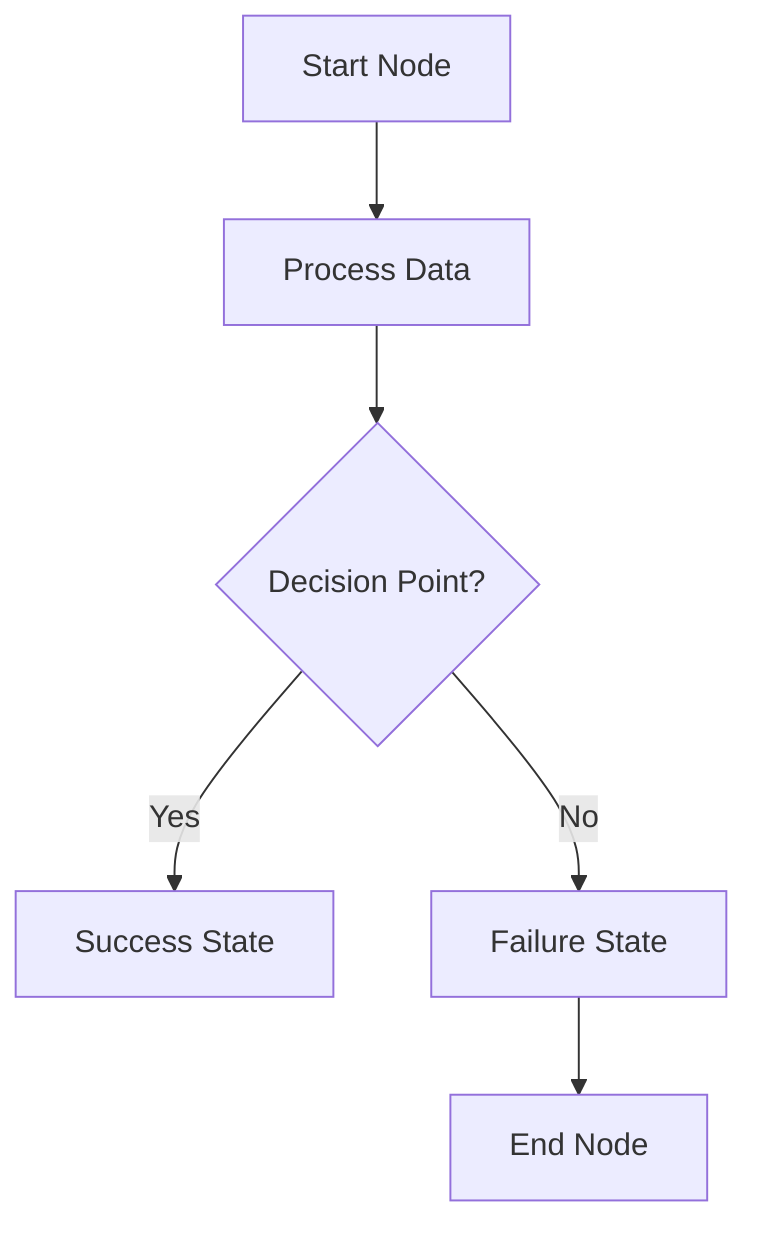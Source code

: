 graph TD
    Z[Start Node] --> B[Process Data]
    B --> C{Decision Point?}
    C -->|Yes| D[Success State]
    C -->|No| E[Failure State]
    E --> F[End Node]